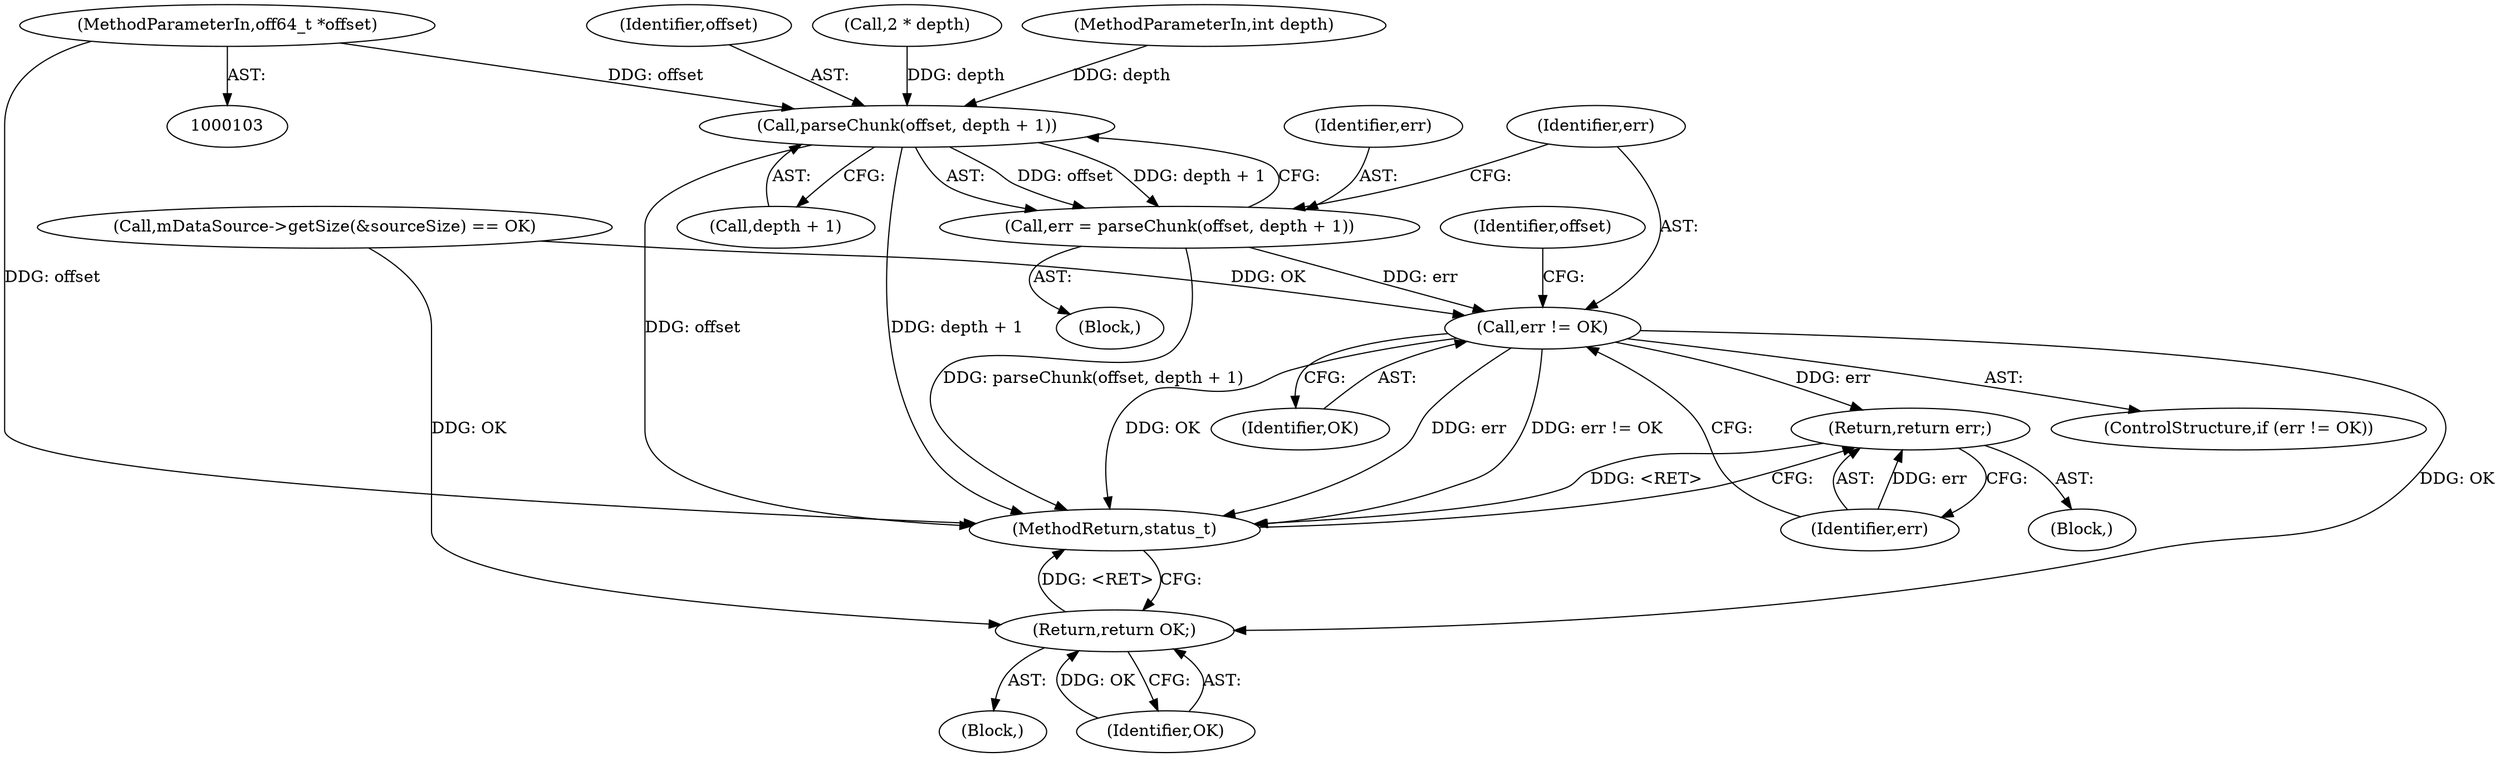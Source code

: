 digraph "0_Android_6fe85f7e15203e48df2cc3e8e1c4bc6ad49dc968@pointer" {
"1000104" [label="(MethodParameterIn,off64_t *offset)"];
"1000343" [label="(Call,parseChunk(offset, depth + 1))"];
"1000341" [label="(Call,err = parseChunk(offset, depth + 1))"];
"1000349" [label="(Call,err != OK)"];
"1000353" [label="(Return,return err;)"];
"1000363" [label="(Return,return OK;)"];
"1000351" [label="(Identifier,OK)"];
"1000345" [label="(Call,depth + 1)"];
"1002927" [label="(MethodReturn,status_t)"];
"1000342" [label="(Identifier,err)"];
"1000322" [label="(Block,)"];
"1000364" [label="(Identifier,OK)"];
"1000354" [label="(Identifier,err)"];
"1000353" [label="(Return,return err;)"];
"1000348" [label="(ControlStructure,if (err != OK))"];
"1000104" [label="(MethodParameterIn,off64_t *offset)"];
"1000337" [label="(Identifier,offset)"];
"1000250" [label="(Call,2 * depth)"];
"1000363" [label="(Return,return OK;)"];
"1000352" [label="(Block,)"];
"1000341" [label="(Call,err = parseChunk(offset, depth + 1))"];
"1000343" [label="(Call,parseChunk(offset, depth + 1))"];
"1000105" [label="(MethodParameterIn,int depth)"];
"1000350" [label="(Identifier,err)"];
"1000349" [label="(Call,err != OK)"];
"1000191" [label="(Call,mDataSource->getSize(&sourceSize) == OK)"];
"1000344" [label="(Identifier,offset)"];
"1000339" [label="(Block,)"];
"1000104" -> "1000103"  [label="AST: "];
"1000104" -> "1002927"  [label="DDG: offset"];
"1000104" -> "1000343"  [label="DDG: offset"];
"1000343" -> "1000341"  [label="AST: "];
"1000343" -> "1000345"  [label="CFG: "];
"1000344" -> "1000343"  [label="AST: "];
"1000345" -> "1000343"  [label="AST: "];
"1000341" -> "1000343"  [label="CFG: "];
"1000343" -> "1002927"  [label="DDG: offset"];
"1000343" -> "1002927"  [label="DDG: depth + 1"];
"1000343" -> "1000341"  [label="DDG: offset"];
"1000343" -> "1000341"  [label="DDG: depth + 1"];
"1000250" -> "1000343"  [label="DDG: depth"];
"1000105" -> "1000343"  [label="DDG: depth"];
"1000341" -> "1000339"  [label="AST: "];
"1000342" -> "1000341"  [label="AST: "];
"1000350" -> "1000341"  [label="CFG: "];
"1000341" -> "1002927"  [label="DDG: parseChunk(offset, depth + 1)"];
"1000341" -> "1000349"  [label="DDG: err"];
"1000349" -> "1000348"  [label="AST: "];
"1000349" -> "1000351"  [label="CFG: "];
"1000350" -> "1000349"  [label="AST: "];
"1000351" -> "1000349"  [label="AST: "];
"1000337" -> "1000349"  [label="CFG: "];
"1000354" -> "1000349"  [label="CFG: "];
"1000349" -> "1002927"  [label="DDG: err != OK"];
"1000349" -> "1002927"  [label="DDG: OK"];
"1000349" -> "1002927"  [label="DDG: err"];
"1000191" -> "1000349"  [label="DDG: OK"];
"1000349" -> "1000353"  [label="DDG: err"];
"1000349" -> "1000363"  [label="DDG: OK"];
"1000353" -> "1000352"  [label="AST: "];
"1000353" -> "1000354"  [label="CFG: "];
"1000354" -> "1000353"  [label="AST: "];
"1002927" -> "1000353"  [label="CFG: "];
"1000353" -> "1002927"  [label="DDG: <RET>"];
"1000354" -> "1000353"  [label="DDG: err"];
"1000363" -> "1000322"  [label="AST: "];
"1000363" -> "1000364"  [label="CFG: "];
"1000364" -> "1000363"  [label="AST: "];
"1002927" -> "1000363"  [label="CFG: "];
"1000363" -> "1002927"  [label="DDG: <RET>"];
"1000364" -> "1000363"  [label="DDG: OK"];
"1000191" -> "1000363"  [label="DDG: OK"];
}
